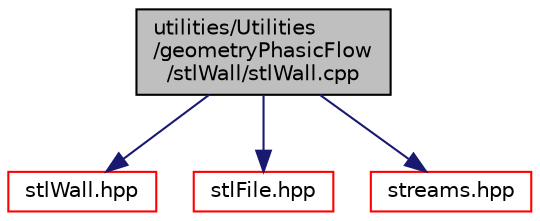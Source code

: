 digraph "utilities/Utilities/geometryPhasicFlow/stlWall/stlWall.cpp"
{
 // LATEX_PDF_SIZE
  edge [fontname="Helvetica",fontsize="10",labelfontname="Helvetica",labelfontsize="10"];
  node [fontname="Helvetica",fontsize="10",shape=record];
  Node1 [label="utilities/Utilities\l/geometryPhasicFlow\l/stlWall/stlWall.cpp",height=0.2,width=0.4,color="black", fillcolor="grey75", style="filled", fontcolor="black",tooltip=" "];
  Node1 -> Node2 [color="midnightblue",fontsize="10",style="solid",fontname="Helvetica"];
  Node2 [label="stlWall.hpp",height=0.2,width=0.4,color="red", fillcolor="white", style="filled",URL="$stlWall_8hpp.html",tooltip=" "];
  Node1 -> Node58 [color="midnightblue",fontsize="10",style="solid",fontname="Helvetica"];
  Node58 [label="stlFile.hpp",height=0.2,width=0.4,color="red", fillcolor="white", style="filled",URL="$stlFile_8hpp.html",tooltip=" "];
  Node1 -> Node80 [color="midnightblue",fontsize="10",style="solid",fontname="Helvetica"];
  Node80 [label="streams.hpp",height=0.2,width=0.4,color="red", fillcolor="white", style="filled",URL="$streams_8hpp.html",tooltip=" "];
}
